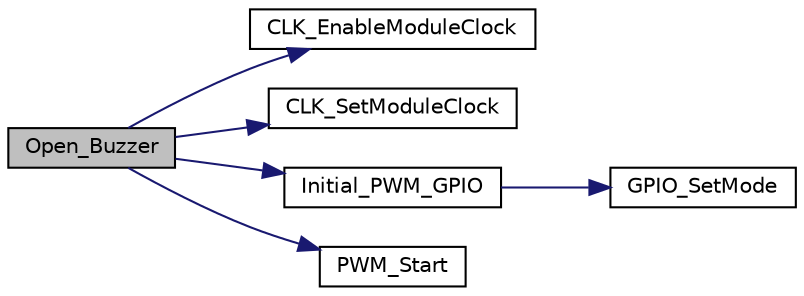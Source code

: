 digraph "Open_Buzzer"
{
 // LATEX_PDF_SIZE
  edge [fontname="Helvetica",fontsize="10",labelfontname="Helvetica",labelfontsize="10"];
  node [fontname="Helvetica",fontsize="10",shape=record];
  rankdir="LR";
  Node1 [label="Open_Buzzer",height=0.2,width=0.4,color="black", fillcolor="grey75", style="filled", fontcolor="black",tooltip="This function enable PWM1 module clock and set clock source to start Buzzer module."];
  Node1 -> Node2 [color="midnightblue",fontsize="10",style="solid",fontname="Helvetica"];
  Node2 [label="CLK_EnableModuleClock",height=0.2,width=0.4,color="black", fillcolor="white", style="filled",URL="$d7/d42/group___n_a_n_o100___c_l_k___e_x_p_o_r_t_e_d___f_u_n_c_t_i_o_n_s.html#ga517b9f3157919153e56c85ffb9ccd0ab",tooltip="This function enable module clock."];
  Node1 -> Node3 [color="midnightblue",fontsize="10",style="solid",fontname="Helvetica"];
  Node3 [label="CLK_SetModuleClock",height=0.2,width=0.4,color="black", fillcolor="white", style="filled",URL="$d7/d42/group___n_a_n_o100___c_l_k___e_x_p_o_r_t_e_d___f_u_n_c_t_i_o_n_s.html#gada76aad06147856dad5f349704112611",tooltip="This function set selected module clock source and module clock divider."];
  Node1 -> Node4 [color="midnightblue",fontsize="10",style="solid",fontname="Helvetica"];
  Node4 [label="Initial_PWM_GPIO",height=0.2,width=0.4,color="black", fillcolor="white", style="filled",URL="$da/d69/group___nano130___basic01___f_u_n_c_t_i_o_n_s.html#gaec90a96722ad6b89242c3e0f28c70cd6",tooltip="This function config PC.13 multi-function for PWM to drive Buzzer module, and config PE...."];
  Node4 -> Node5 [color="midnightblue",fontsize="10",style="solid",fontname="Helvetica"];
  Node5 [label="GPIO_SetMode",height=0.2,width=0.4,color="black", fillcolor="white", style="filled",URL="$dc/dc4/group___n_a_n_o100___g_p_i_o___e_x_p_o_r_t_e_d___f_u_n_c_t_i_o_n_s.html#gaa2d25bd7fd805f81e465e5f2f0f43123",tooltip="Set GPIO operation mode."];
  Node1 -> Node6 [color="midnightblue",fontsize="10",style="solid",fontname="Helvetica"];
  Node6 [label="PWM_Start",height=0.2,width=0.4,color="black", fillcolor="white", style="filled",URL="$d1/d21/group___n_a_n_o100___p_w_m___e_x_p_o_r_t_e_d___f_u_n_c_t_i_o_n_s.html#gaba7d1c58227b988404d3491388abe31f",tooltip="This function start PWM module."];
}

